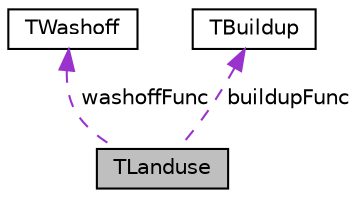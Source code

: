 digraph "TLanduse"
{
  edge [fontname="Helvetica",fontsize="10",labelfontname="Helvetica",labelfontsize="10"];
  node [fontname="Helvetica",fontsize="10",shape=record];
  Node1 [label="TLanduse",height=0.2,width=0.4,color="black", fillcolor="grey75", style="filled", fontcolor="black"];
  Node2 -> Node1 [dir="back",color="darkorchid3",fontsize="10",style="dashed",label=" washoffFunc" ,fontname="Helvetica"];
  Node2 [label="TWashoff",height=0.2,width=0.4,color="black", fillcolor="white", style="filled",URL="$d3/df8/struct_t_washoff.html"];
  Node3 -> Node1 [dir="back",color="darkorchid3",fontsize="10",style="dashed",label=" buildupFunc" ,fontname="Helvetica"];
  Node3 [label="TBuildup",height=0.2,width=0.4,color="black", fillcolor="white", style="filled",URL="$dc/dc7/struct_t_buildup.html"];
}
